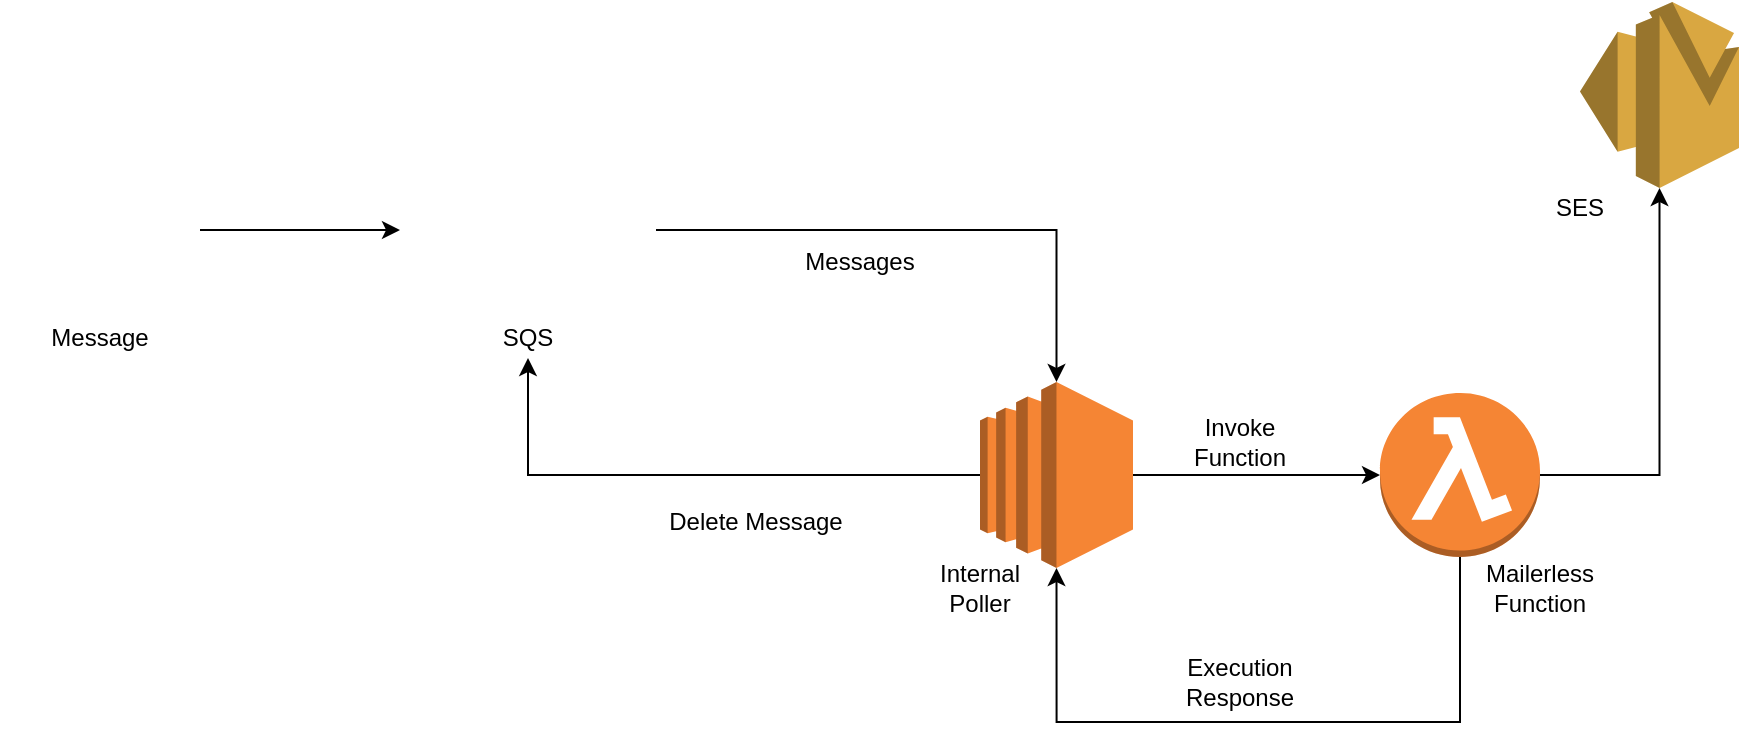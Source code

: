 <mxfile version="12.9.3" type="device"><diagram id="utv1xrZmPyZK83GmQlJF" name="Page-1"><mxGraphModel dx="1426" dy="786" grid="1" gridSize="10" guides="1" tooltips="1" connect="1" arrows="1" fold="1" page="1" pageScale="1" pageWidth="1169" pageHeight="827" math="0" shadow="0"><root><mxCell id="0"/><mxCell id="1" parent="0"/><mxCell id="HMUVKGHAxrTxmjjyuhXa-8" value="" style="outlineConnect=0;dashed=0;verticalLabelPosition=bottom;verticalAlign=top;align=center;html=1;shape=mxgraph.aws3.ses;fillColor=#D9A741;gradientColor=none;" vertex="1" parent="1"><mxGeometry x="860" y="170" width="79.5" height="93" as="geometry"/></mxCell><mxCell id="HMUVKGHAxrTxmjjyuhXa-16" style="edgeStyle=orthogonalEdgeStyle;rounded=0;orthogonalLoop=1;jettySize=auto;html=1;" edge="1" parent="1" source="HMUVKGHAxrTxmjjyuhXa-10" target="HMUVKGHAxrTxmjjyuhXa-13"><mxGeometry relative="1" as="geometry"/></mxCell><mxCell id="HMUVKGHAxrTxmjjyuhXa-10" value="" style="shape=image;html=1;verticalAlign=top;verticalLabelPosition=bottom;labelBackgroundColor=#ffffff;imageAspect=0;aspect=fixed;image=https://cdn2.iconfinder.com/data/icons/amazon-aws-stencils/100/App_Services_copy_Amazon_SQS_Queue-128.png" vertex="1" parent="1"><mxGeometry x="270" y="220" width="128" height="128" as="geometry"/></mxCell><mxCell id="HMUVKGHAxrTxmjjyuhXa-12" style="edgeStyle=orthogonalEdgeStyle;rounded=0;orthogonalLoop=1;jettySize=auto;html=1;" edge="1" parent="1" source="HMUVKGHAxrTxmjjyuhXa-11" target="HMUVKGHAxrTxmjjyuhXa-10"><mxGeometry relative="1" as="geometry"/></mxCell><mxCell id="HMUVKGHAxrTxmjjyuhXa-11" value="" style="shape=image;html=1;verticalAlign=top;verticalLabelPosition=bottom;labelBackgroundColor=#ffffff;imageAspect=0;aspect=fixed;image=https://cdn2.iconfinder.com/data/icons/amazon-aws-stencils/100/App_Services_copy_Amazon_SQS_Message-128.png" vertex="1" parent="1"><mxGeometry x="70" y="234" width="100" height="100" as="geometry"/></mxCell><mxCell id="HMUVKGHAxrTxmjjyuhXa-18" style="edgeStyle=orthogonalEdgeStyle;rounded=0;orthogonalLoop=1;jettySize=auto;html=1;" edge="1" parent="1" source="HMUVKGHAxrTxmjjyuhXa-13" target="HMUVKGHAxrTxmjjyuhXa-10"><mxGeometry relative="1" as="geometry"/></mxCell><mxCell id="HMUVKGHAxrTxmjjyuhXa-25" style="edgeStyle=orthogonalEdgeStyle;rounded=0;orthogonalLoop=1;jettySize=auto;html=1;entryX=0;entryY=0.5;entryDx=0;entryDy=0;entryPerimeter=0;" edge="1" parent="1" source="HMUVKGHAxrTxmjjyuhXa-13" target="HMUVKGHAxrTxmjjyuhXa-23"><mxGeometry relative="1" as="geometry"/></mxCell><mxCell id="HMUVKGHAxrTxmjjyuhXa-13" value="" style="outlineConnect=0;dashed=0;verticalLabelPosition=bottom;verticalAlign=top;align=center;html=1;shape=mxgraph.aws3.ec2;fillColor=#F58534;gradientColor=none;" vertex="1" parent="1"><mxGeometry x="560" y="360" width="76.5" height="93" as="geometry"/></mxCell><mxCell id="HMUVKGHAxrTxmjjyuhXa-14" value="Message" style="text;html=1;strokeColor=none;fillColor=none;align=center;verticalAlign=middle;whiteSpace=wrap;rounded=0;" vertex="1" parent="1"><mxGeometry x="100" y="328" width="40" height="20" as="geometry"/></mxCell><mxCell id="HMUVKGHAxrTxmjjyuhXa-15" value="SQS" style="text;html=1;strokeColor=none;fillColor=none;align=center;verticalAlign=middle;whiteSpace=wrap;rounded=0;" vertex="1" parent="1"><mxGeometry x="314" y="328" width="40" height="20" as="geometry"/></mxCell><mxCell id="HMUVKGHAxrTxmjjyuhXa-17" value="&lt;div&gt;Internal&lt;/div&gt;&lt;div&gt;Poller&lt;/div&gt;" style="text;html=1;strokeColor=none;fillColor=none;align=center;verticalAlign=middle;whiteSpace=wrap;rounded=0;" vertex="1" parent="1"><mxGeometry x="535" y="453" width="50" height="20" as="geometry"/></mxCell><mxCell id="HMUVKGHAxrTxmjjyuhXa-19" value="&lt;div&gt;Delete Message&lt;/div&gt;" style="text;html=1;strokeColor=none;fillColor=none;align=center;verticalAlign=middle;whiteSpace=wrap;rounded=0;" vertex="1" parent="1"><mxGeometry x="398" y="420" width="100" height="20" as="geometry"/></mxCell><mxCell id="HMUVKGHAxrTxmjjyuhXa-20" value="Messages " style="text;html=1;strokeColor=none;fillColor=none;align=center;verticalAlign=middle;whiteSpace=wrap;rounded=0;" vertex="1" parent="1"><mxGeometry x="480" y="290" width="40" height="20" as="geometry"/></mxCell><mxCell id="HMUVKGHAxrTxmjjyuhXa-26" style="edgeStyle=orthogonalEdgeStyle;rounded=0;orthogonalLoop=1;jettySize=auto;html=1;" edge="1" parent="1" source="HMUVKGHAxrTxmjjyuhXa-23" target="HMUVKGHAxrTxmjjyuhXa-8"><mxGeometry relative="1" as="geometry"/></mxCell><mxCell id="HMUVKGHAxrTxmjjyuhXa-31" style="edgeStyle=orthogonalEdgeStyle;rounded=0;orthogonalLoop=1;jettySize=auto;html=1;entryX=0.5;entryY=1;entryDx=0;entryDy=0;entryPerimeter=0;" edge="1" parent="1" source="HMUVKGHAxrTxmjjyuhXa-23" target="HMUVKGHAxrTxmjjyuhXa-13"><mxGeometry relative="1" as="geometry"><Array as="points"><mxPoint x="800" y="530"/><mxPoint x="598" y="530"/></Array></mxGeometry></mxCell><mxCell id="HMUVKGHAxrTxmjjyuhXa-23" value="" style="outlineConnect=0;dashed=0;verticalLabelPosition=bottom;verticalAlign=top;align=center;html=1;shape=mxgraph.aws3.lambda_function;fillColor=#F58534;gradientColor=none;" vertex="1" parent="1"><mxGeometry x="760" y="365.5" width="80" height="82" as="geometry"/></mxCell><mxCell id="HMUVKGHAxrTxmjjyuhXa-27" value="Mailerless Function" style="text;html=1;strokeColor=none;fillColor=none;align=center;verticalAlign=middle;whiteSpace=wrap;rounded=0;" vertex="1" parent="1"><mxGeometry x="820" y="453" width="40" height="20" as="geometry"/></mxCell><mxCell id="HMUVKGHAxrTxmjjyuhXa-28" value="SES" style="text;html=1;strokeColor=none;fillColor=none;align=center;verticalAlign=middle;whiteSpace=wrap;rounded=0;" vertex="1" parent="1"><mxGeometry x="840" y="263" width="40" height="20" as="geometry"/></mxCell><mxCell id="HMUVKGHAxrTxmjjyuhXa-29" value="Invoke Function" style="text;html=1;strokeColor=none;fillColor=none;align=center;verticalAlign=middle;whiteSpace=wrap;rounded=0;" vertex="1" parent="1"><mxGeometry x="670" y="380" width="40" height="20" as="geometry"/></mxCell><mxCell id="HMUVKGHAxrTxmjjyuhXa-32" value="Execution Response" style="text;html=1;strokeColor=none;fillColor=none;align=center;verticalAlign=middle;whiteSpace=wrap;rounded=0;" vertex="1" parent="1"><mxGeometry x="670" y="500" width="40" height="20" as="geometry"/></mxCell></root></mxGraphModel></diagram></mxfile>